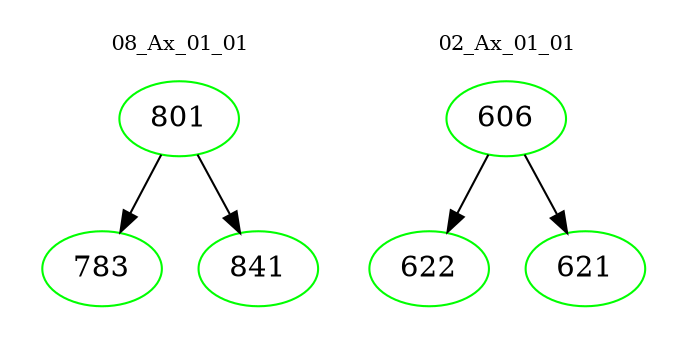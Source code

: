 digraph{
subgraph cluster_0 {
color = white
label = "08_Ax_01_01";
fontsize=10;
T0_801 [label="801", color="green"]
T0_801 -> T0_783 [color="black"]
T0_783 [label="783", color="green"]
T0_801 -> T0_841 [color="black"]
T0_841 [label="841", color="green"]
}
subgraph cluster_1 {
color = white
label = "02_Ax_01_01";
fontsize=10;
T1_606 [label="606", color="green"]
T1_606 -> T1_622 [color="black"]
T1_622 [label="622", color="green"]
T1_606 -> T1_621 [color="black"]
T1_621 [label="621", color="green"]
}
}

